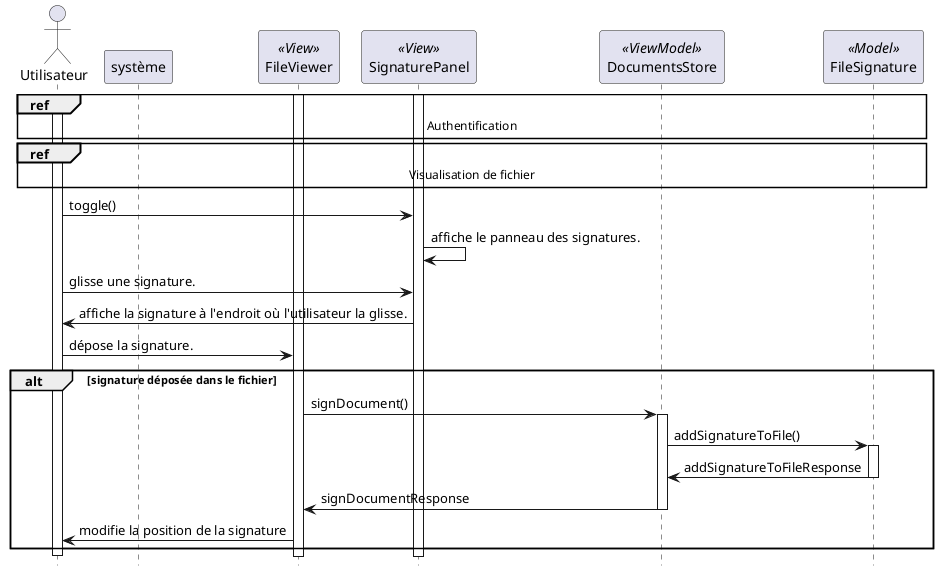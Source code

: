 @startuml sequence_sign_by_image

hide footbox


actor "Utilisateur" as user
participant "système" as system
participant "FileViewer" as fileviewer << View >>
participant "SignaturePanel" as signaturepanel << View >>
participant "DocumentsStore" as documentsstore << ViewModel >>
participant "FileSignature" as filesignature << Model >>



ref over user,fileviewer,signaturepanel,documentsstore,filesignature : Authentification
ref over user,fileviewer,signaturepanel,documentsstore,filesignature : Visualisation de fichier

activate user
activate signaturepanel
activate fileviewer

user -> signaturepanel : toggle()
signaturepanel -> signaturepanel : affiche le panneau des signatures.
user -> signaturepanel : glisse une signature.
signaturepanel -> user : affiche la signature à l'endroit où l'utilisateur la glisse.
user -> fileviewer : dépose la signature.
alt signature déposée dans le fichier
    fileviewer -> documentsstore : signDocument()
    activate documentsstore
    documentsstore -> filesignature : addSignatureToFile()
    activate filesignature
    filesignature -> documentsstore : addSignatureToFileResponse
    deactivate filesignature
    documentsstore -> fileviewer : signDocumentResponse
    deactivate documentsstore
    fileviewer -> user : modifie la position de la signature
end
deactivate system
deactivate user